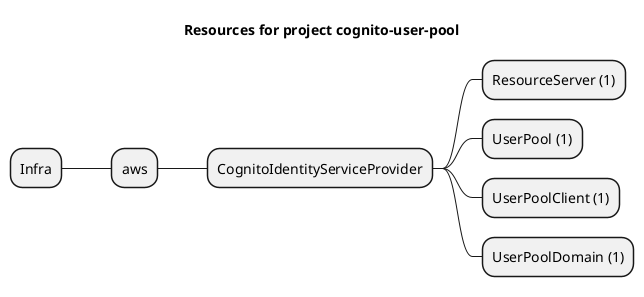 @startmindmap
title Resources for project cognito-user-pool
skinparam monochrome true
+ Infra
++ aws
+++ CognitoIdentityServiceProvider
++++ ResourceServer (1)
++++ UserPool (1)
++++ UserPoolClient (1)
++++ UserPoolDomain (1)
@endmindmap
